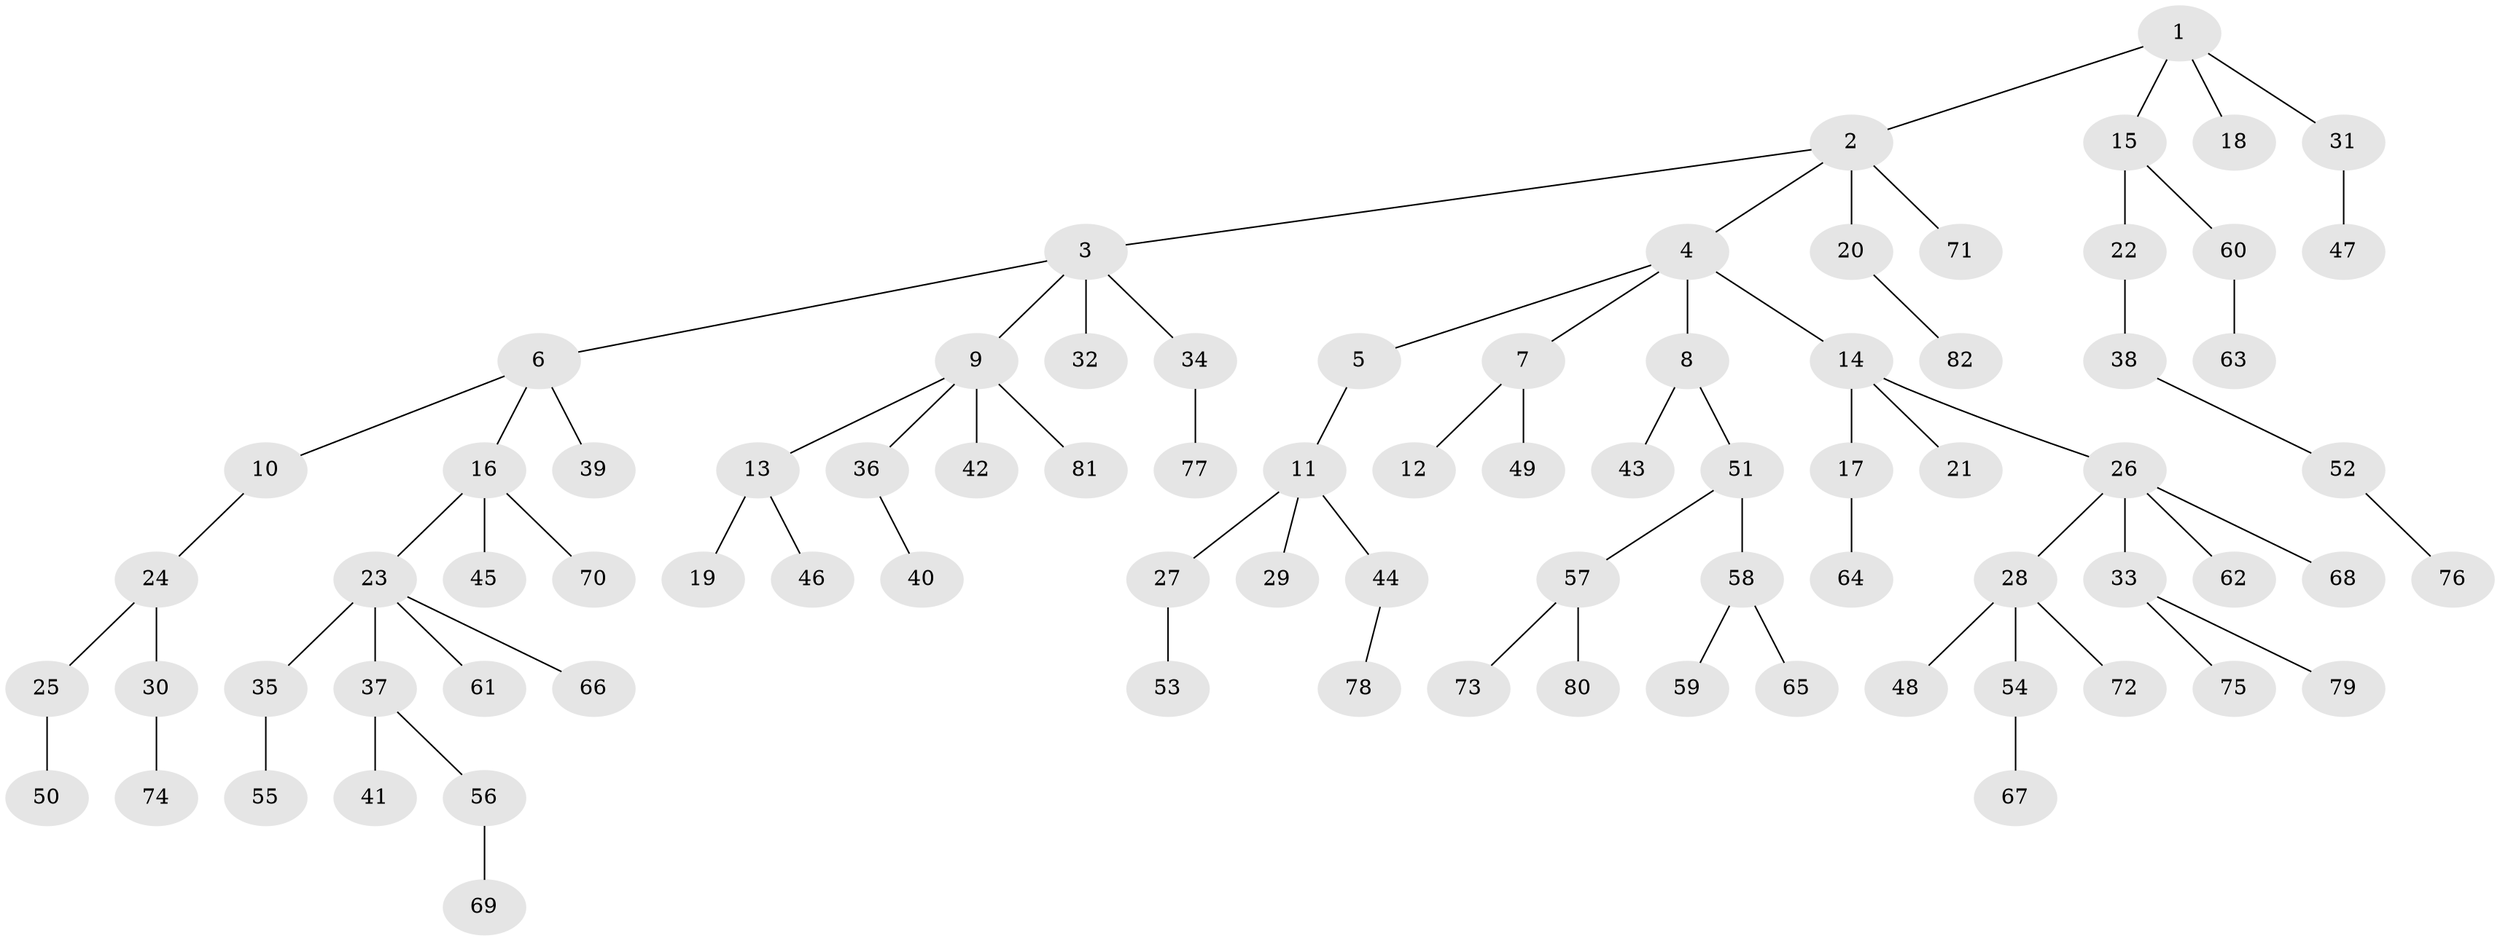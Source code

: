 // Generated by graph-tools (version 1.1) at 2025/53/03/09/25 04:53:35]
// undirected, 82 vertices, 81 edges
graph export_dot {
graph [start="1"]
  node [color=gray90,style=filled];
  1;
  2;
  3;
  4;
  5;
  6;
  7;
  8;
  9;
  10;
  11;
  12;
  13;
  14;
  15;
  16;
  17;
  18;
  19;
  20;
  21;
  22;
  23;
  24;
  25;
  26;
  27;
  28;
  29;
  30;
  31;
  32;
  33;
  34;
  35;
  36;
  37;
  38;
  39;
  40;
  41;
  42;
  43;
  44;
  45;
  46;
  47;
  48;
  49;
  50;
  51;
  52;
  53;
  54;
  55;
  56;
  57;
  58;
  59;
  60;
  61;
  62;
  63;
  64;
  65;
  66;
  67;
  68;
  69;
  70;
  71;
  72;
  73;
  74;
  75;
  76;
  77;
  78;
  79;
  80;
  81;
  82;
  1 -- 2;
  1 -- 15;
  1 -- 18;
  1 -- 31;
  2 -- 3;
  2 -- 4;
  2 -- 20;
  2 -- 71;
  3 -- 6;
  3 -- 9;
  3 -- 32;
  3 -- 34;
  4 -- 5;
  4 -- 7;
  4 -- 8;
  4 -- 14;
  5 -- 11;
  6 -- 10;
  6 -- 16;
  6 -- 39;
  7 -- 12;
  7 -- 49;
  8 -- 43;
  8 -- 51;
  9 -- 13;
  9 -- 36;
  9 -- 42;
  9 -- 81;
  10 -- 24;
  11 -- 27;
  11 -- 29;
  11 -- 44;
  13 -- 19;
  13 -- 46;
  14 -- 17;
  14 -- 21;
  14 -- 26;
  15 -- 22;
  15 -- 60;
  16 -- 23;
  16 -- 45;
  16 -- 70;
  17 -- 64;
  20 -- 82;
  22 -- 38;
  23 -- 35;
  23 -- 37;
  23 -- 61;
  23 -- 66;
  24 -- 25;
  24 -- 30;
  25 -- 50;
  26 -- 28;
  26 -- 33;
  26 -- 62;
  26 -- 68;
  27 -- 53;
  28 -- 48;
  28 -- 54;
  28 -- 72;
  30 -- 74;
  31 -- 47;
  33 -- 75;
  33 -- 79;
  34 -- 77;
  35 -- 55;
  36 -- 40;
  37 -- 41;
  37 -- 56;
  38 -- 52;
  44 -- 78;
  51 -- 57;
  51 -- 58;
  52 -- 76;
  54 -- 67;
  56 -- 69;
  57 -- 73;
  57 -- 80;
  58 -- 59;
  58 -- 65;
  60 -- 63;
}
